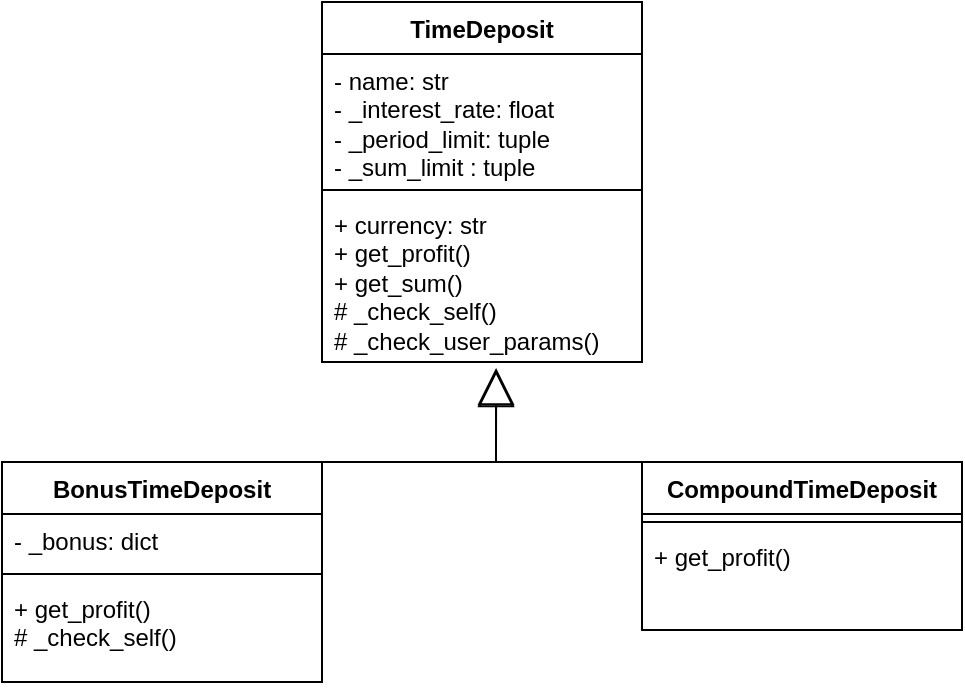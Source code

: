 <mxfile version="26.0.16">
  <diagram name="Страница — 1" id="NOgtFG1F6KsWuYrXR2xK">
    <mxGraphModel dx="989" dy="1110" grid="1" gridSize="10" guides="1" tooltips="1" connect="1" arrows="1" fold="1" page="1" pageScale="1" pageWidth="827" pageHeight="1169" math="0" shadow="0">
      <root>
        <mxCell id="0" />
        <mxCell id="1" parent="0" />
        <mxCell id="WLNmPTrUObRmP3kyPri5-13" value="TimeDeposit" style="swimlane;fontStyle=1;align=center;verticalAlign=top;childLayout=stackLayout;horizontal=1;startSize=26;horizontalStack=0;resizeParent=1;resizeParentMax=0;resizeLast=0;collapsible=1;marginBottom=0;whiteSpace=wrap;html=1;" vertex="1" parent="1">
          <mxGeometry x="320" y="240" width="160" height="180" as="geometry" />
        </mxCell>
        <mxCell id="WLNmPTrUObRmP3kyPri5-14" value="- name: str&lt;div&gt;- _interest_rate: float&lt;/div&gt;&lt;div&gt;- _period_limit: tuple&lt;/div&gt;&lt;div&gt;- _sum_limit : tuple&lt;/div&gt;" style="text;strokeColor=none;fillColor=none;align=left;verticalAlign=top;spacingLeft=4;spacingRight=4;overflow=hidden;rotatable=0;points=[[0,0.5],[1,0.5]];portConstraint=eastwest;whiteSpace=wrap;html=1;" vertex="1" parent="WLNmPTrUObRmP3kyPri5-13">
          <mxGeometry y="26" width="160" height="64" as="geometry" />
        </mxCell>
        <mxCell id="WLNmPTrUObRmP3kyPri5-15" value="" style="line;strokeWidth=1;fillColor=none;align=left;verticalAlign=middle;spacingTop=-1;spacingLeft=3;spacingRight=3;rotatable=0;labelPosition=right;points=[];portConstraint=eastwest;strokeColor=inherit;" vertex="1" parent="WLNmPTrUObRmP3kyPri5-13">
          <mxGeometry y="90" width="160" height="8" as="geometry" />
        </mxCell>
        <mxCell id="WLNmPTrUObRmP3kyPri5-16" value="+ currency: str&lt;div&gt;+ get_profit()&lt;/div&gt;&lt;div&gt;+ get_sum()&lt;/div&gt;&lt;div&gt;# _check_self()&lt;/div&gt;&lt;div&gt;# _check_user_params()&lt;/div&gt;" style="text;strokeColor=none;fillColor=none;align=left;verticalAlign=top;spacingLeft=4;spacingRight=4;overflow=hidden;rotatable=0;points=[[0,0.5],[1,0.5]];portConstraint=eastwest;whiteSpace=wrap;html=1;" vertex="1" parent="WLNmPTrUObRmP3kyPri5-13">
          <mxGeometry y="98" width="160" height="82" as="geometry" />
        </mxCell>
        <mxCell id="WLNmPTrUObRmP3kyPri5-17" value="BonusTimeDeposit" style="swimlane;fontStyle=1;align=center;verticalAlign=top;childLayout=stackLayout;horizontal=1;startSize=26;horizontalStack=0;resizeParent=1;resizeParentMax=0;resizeLast=0;collapsible=1;marginBottom=0;whiteSpace=wrap;html=1;" vertex="1" parent="1">
          <mxGeometry x="160" y="470" width="160" height="110" as="geometry" />
        </mxCell>
        <mxCell id="WLNmPTrUObRmP3kyPri5-18" value="- _bonus: dict" style="text;strokeColor=none;fillColor=none;align=left;verticalAlign=top;spacingLeft=4;spacingRight=4;overflow=hidden;rotatable=0;points=[[0,0.5],[1,0.5]];portConstraint=eastwest;whiteSpace=wrap;html=1;" vertex="1" parent="WLNmPTrUObRmP3kyPri5-17">
          <mxGeometry y="26" width="160" height="26" as="geometry" />
        </mxCell>
        <mxCell id="WLNmPTrUObRmP3kyPri5-19" value="" style="line;strokeWidth=1;fillColor=none;align=left;verticalAlign=middle;spacingTop=-1;spacingLeft=3;spacingRight=3;rotatable=0;labelPosition=right;points=[];portConstraint=eastwest;strokeColor=inherit;" vertex="1" parent="WLNmPTrUObRmP3kyPri5-17">
          <mxGeometry y="52" width="160" height="8" as="geometry" />
        </mxCell>
        <mxCell id="WLNmPTrUObRmP3kyPri5-20" value="+ get_profit()&lt;div&gt;# _check_self()&lt;/div&gt;" style="text;strokeColor=none;fillColor=none;align=left;verticalAlign=top;spacingLeft=4;spacingRight=4;overflow=hidden;rotatable=0;points=[[0,0.5],[1,0.5]];portConstraint=eastwest;whiteSpace=wrap;html=1;" vertex="1" parent="WLNmPTrUObRmP3kyPri5-17">
          <mxGeometry y="60" width="160" height="50" as="geometry" />
        </mxCell>
        <mxCell id="WLNmPTrUObRmP3kyPri5-21" value="CompoundTimeDeposit" style="swimlane;fontStyle=1;align=center;verticalAlign=top;childLayout=stackLayout;horizontal=1;startSize=26;horizontalStack=0;resizeParent=1;resizeParentMax=0;resizeLast=0;collapsible=1;marginBottom=0;whiteSpace=wrap;html=1;" vertex="1" parent="1">
          <mxGeometry x="480" y="470" width="160" height="84" as="geometry" />
        </mxCell>
        <mxCell id="WLNmPTrUObRmP3kyPri5-23" value="" style="line;strokeWidth=1;fillColor=none;align=left;verticalAlign=middle;spacingTop=-1;spacingLeft=3;spacingRight=3;rotatable=0;labelPosition=right;points=[];portConstraint=eastwest;strokeColor=inherit;" vertex="1" parent="WLNmPTrUObRmP3kyPri5-21">
          <mxGeometry y="26" width="160" height="8" as="geometry" />
        </mxCell>
        <mxCell id="WLNmPTrUObRmP3kyPri5-24" value="+ get_profit()" style="text;strokeColor=none;fillColor=none;align=left;verticalAlign=top;spacingLeft=4;spacingRight=4;overflow=hidden;rotatable=0;points=[[0,0.5],[1,0.5]];portConstraint=eastwest;whiteSpace=wrap;html=1;" vertex="1" parent="WLNmPTrUObRmP3kyPri5-21">
          <mxGeometry y="34" width="160" height="50" as="geometry" />
        </mxCell>
        <mxCell id="WLNmPTrUObRmP3kyPri5-25" value="" style="endArrow=block;endSize=16;endFill=0;html=1;rounded=0;exitX=0.5;exitY=0;exitDx=0;exitDy=0;entryX=0.544;entryY=1.037;entryDx=0;entryDy=0;entryPerimeter=0;" edge="1" parent="1" source="WLNmPTrUObRmP3kyPri5-17" target="WLNmPTrUObRmP3kyPri5-16">
          <mxGeometry width="160" relative="1" as="geometry">
            <mxPoint x="330" y="570" as="sourcePoint" />
            <mxPoint x="490" y="570" as="targetPoint" />
            <Array as="points">
              <mxPoint x="407" y="470" />
            </Array>
          </mxGeometry>
        </mxCell>
        <mxCell id="WLNmPTrUObRmP3kyPri5-26" value="" style="endArrow=block;endSize=16;endFill=0;html=1;rounded=0;exitX=0.5;exitY=0;exitDx=0;exitDy=0;entryX=0.544;entryY=1.049;entryDx=0;entryDy=0;entryPerimeter=0;" edge="1" parent="1" source="WLNmPTrUObRmP3kyPri5-21" target="WLNmPTrUObRmP3kyPri5-16">
          <mxGeometry width="160" relative="1" as="geometry">
            <mxPoint x="330" y="570" as="sourcePoint" />
            <mxPoint x="410" y="430" as="targetPoint" />
            <Array as="points">
              <mxPoint x="407" y="470" />
            </Array>
          </mxGeometry>
        </mxCell>
      </root>
    </mxGraphModel>
  </diagram>
</mxfile>
